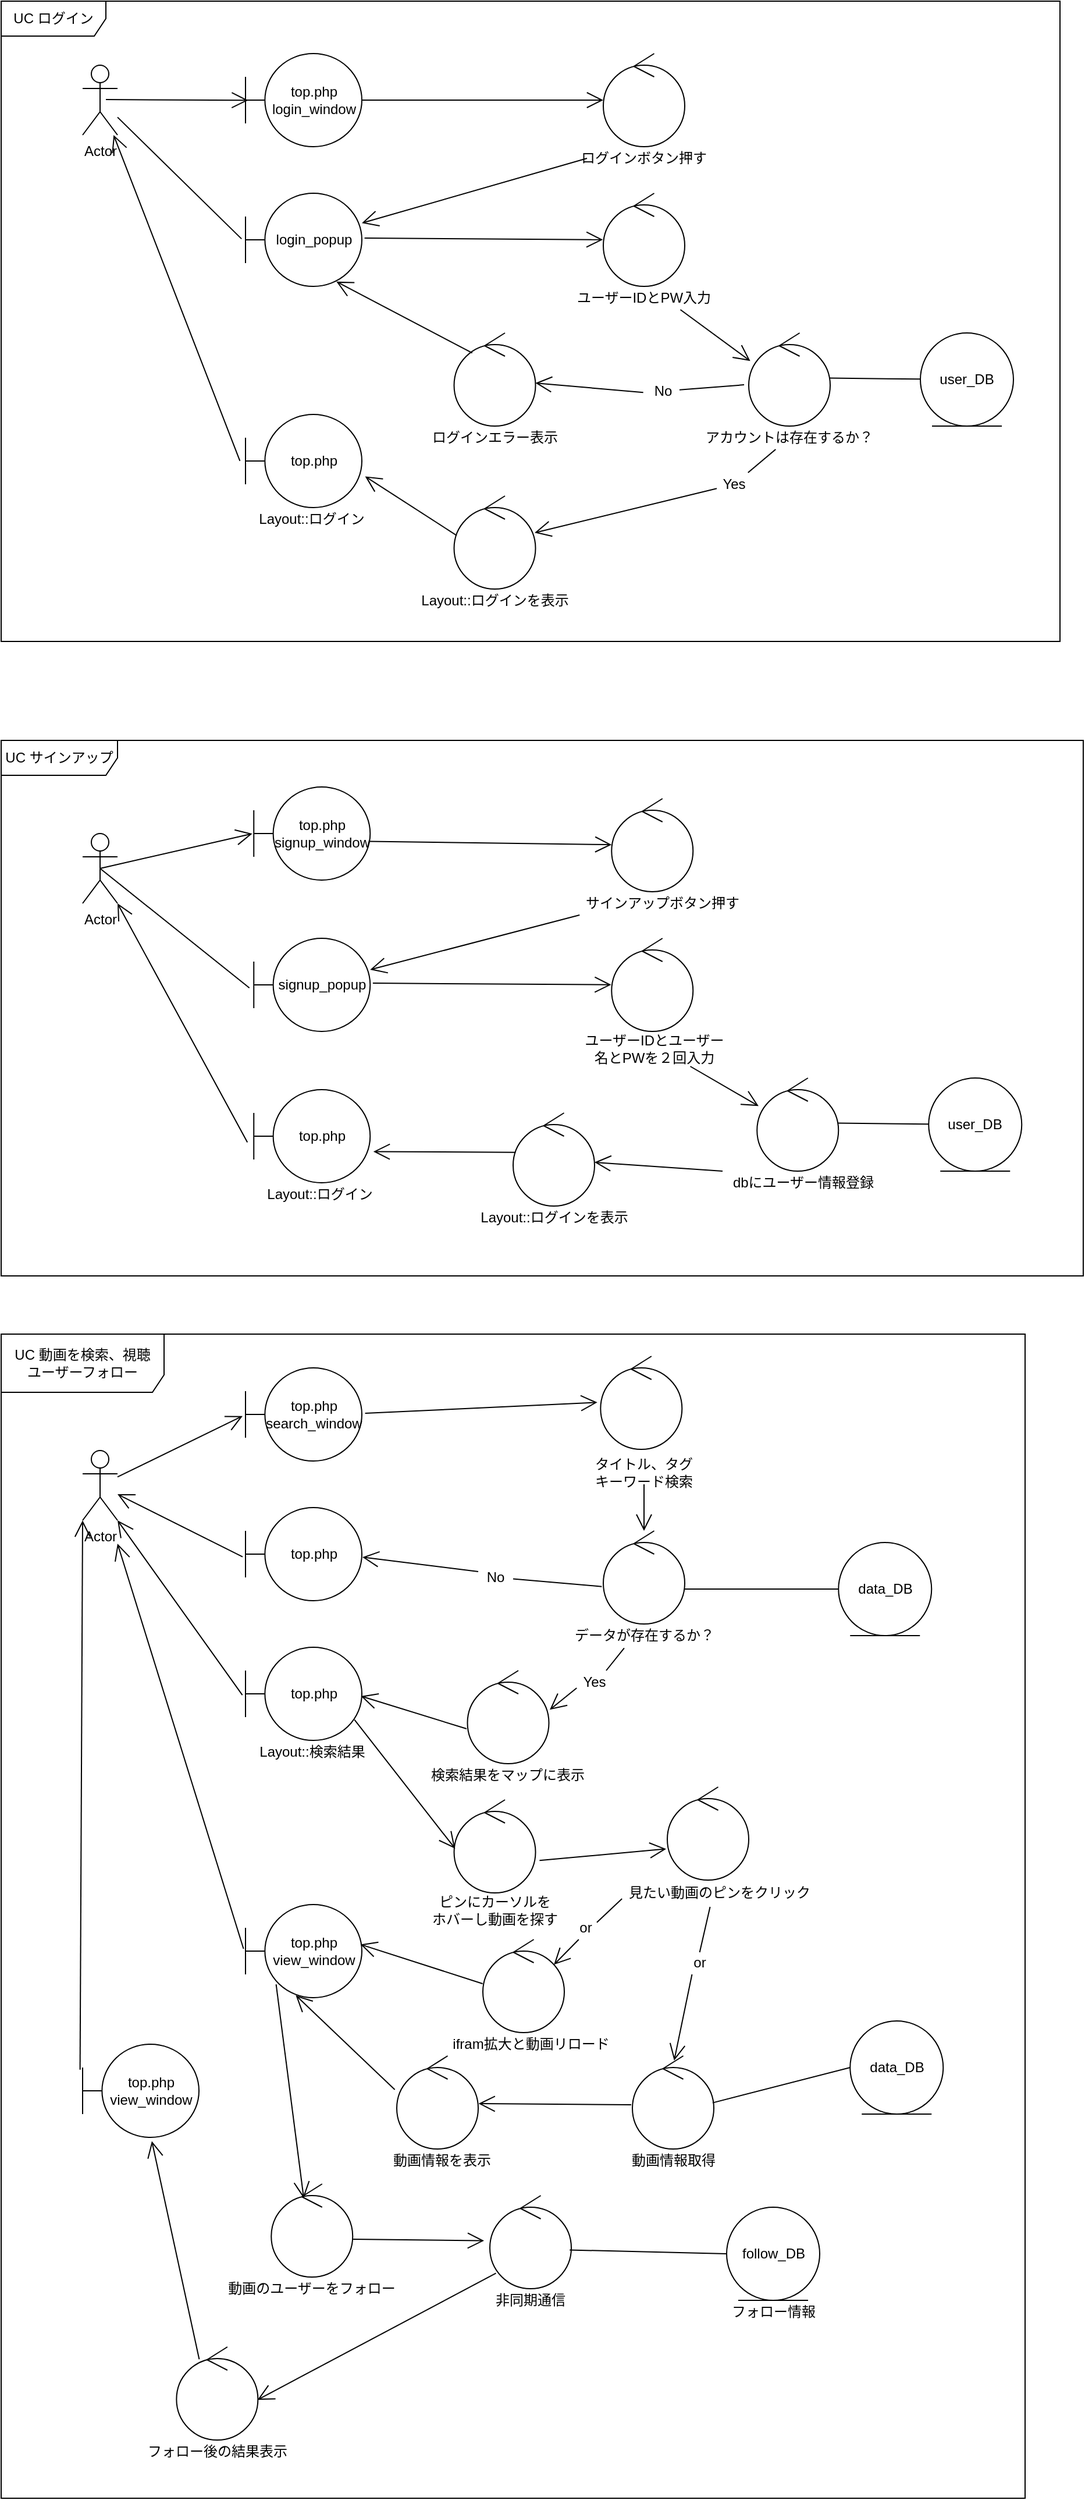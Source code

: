 <mxfile>
    <diagram id="iVfyl4kTxuAP8Ed5WjJP" name="ページ1">
        <mxGraphModel dx="1221" dy="891" grid="1" gridSize="10" guides="1" tooltips="1" connect="1" arrows="1" fold="1" page="1" pageScale="1" pageWidth="827" pageHeight="1169" math="0" shadow="0">
            <root>
                <mxCell id="0"/>
                <mxCell id="1" parent="0"/>
                <mxCell id="116" value="UC 動画を検索、視聴&lt;br&gt;ユーザーフォロー" style="shape=umlFrame;whiteSpace=wrap;html=1;width=140;height=50;" vertex="1" parent="1">
                    <mxGeometry y="1180" width="880" height="1000" as="geometry"/>
                </mxCell>
                <mxCell id="79" value="UC サインアップ" style="shape=umlFrame;whiteSpace=wrap;html=1;width=100;height=30;" parent="1" vertex="1">
                    <mxGeometry y="670" width="930" height="460" as="geometry"/>
                </mxCell>
                <mxCell id="43" value="UC ログイン" style="shape=umlFrame;whiteSpace=wrap;html=1;width=90;height=30;" parent="1" vertex="1">
                    <mxGeometry y="35" width="910" height="550" as="geometry"/>
                </mxCell>
                <mxCell id="2" value="top.php&lt;br&gt;login_window" style="shape=umlBoundary;whiteSpace=wrap;html=1;" parent="1" vertex="1">
                    <mxGeometry x="210" y="80" width="100" height="80" as="geometry"/>
                </mxCell>
                <mxCell id="3" value="Actor" style="shape=umlActor;verticalLabelPosition=bottom;verticalAlign=top;html=1;" parent="1" vertex="1">
                    <mxGeometry x="70" y="90" width="30" height="60" as="geometry"/>
                </mxCell>
                <mxCell id="4" value="" style="endArrow=open;endFill=1;endSize=12;html=1;entryX=0.023;entryY=0.502;entryDx=0;entryDy=0;entryPerimeter=0;" parent="1" target="2" edge="1">
                    <mxGeometry width="160" relative="1" as="geometry">
                        <mxPoint x="90" y="119.5" as="sourcePoint"/>
                        <mxPoint x="200" y="120" as="targetPoint"/>
                    </mxGeometry>
                </mxCell>
                <mxCell id="10" value="" style="endArrow=open;endFill=1;endSize=12;html=1;" parent="1" source="2" target="16" edge="1">
                    <mxGeometry width="160" relative="1" as="geometry">
                        <mxPoint x="218.85" y="270" as="sourcePoint"/>
                        <mxPoint x="350" y="90" as="targetPoint"/>
                    </mxGeometry>
                </mxCell>
                <mxCell id="12" value="" style="ellipse;shape=umlControl;whiteSpace=wrap;html=1;" parent="1" vertex="1">
                    <mxGeometry x="642.5" y="320" width="70" height="80" as="geometry"/>
                </mxCell>
                <mxCell id="13" value="アカウントは存在するか？" style="text;html=1;strokeColor=none;fillColor=none;align=center;verticalAlign=middle;whiteSpace=wrap;rounded=0;" parent="1" vertex="1">
                    <mxGeometry x="603.25" y="400" width="148.5" height="20" as="geometry"/>
                </mxCell>
                <mxCell id="15" value="user_DB" style="ellipse;shape=umlEntity;whiteSpace=wrap;html=1;" parent="1" vertex="1">
                    <mxGeometry x="790" y="320" width="80" height="80" as="geometry"/>
                </mxCell>
                <mxCell id="16" value="" style="ellipse;shape=umlControl;whiteSpace=wrap;html=1;" parent="1" vertex="1">
                    <mxGeometry x="517.5" y="80" width="70" height="80" as="geometry"/>
                </mxCell>
                <mxCell id="21" value="" style="edgeStyle=none;html=1;" parent="1" source="17" target="16" edge="1">
                    <mxGeometry relative="1" as="geometry"/>
                </mxCell>
                <mxCell id="17" value="ログインボタン押す" style="text;html=1;strokeColor=none;fillColor=none;align=center;verticalAlign=middle;whiteSpace=wrap;rounded=0;" parent="1" vertex="1">
                    <mxGeometry x="490" y="160" width="125" height="20" as="geometry"/>
                </mxCell>
                <mxCell id="18" value="" style="endArrow=open;endFill=1;endSize=12;html=1;exitX=0.108;exitY=0.5;exitDx=0;exitDy=0;exitPerimeter=0;" parent="1" source="17" target="19" edge="1">
                    <mxGeometry width="160" relative="1" as="geometry">
                        <mxPoint x="282.5" y="230" as="sourcePoint"/>
                        <mxPoint x="310" y="220" as="targetPoint"/>
                    </mxGeometry>
                </mxCell>
                <mxCell id="19" value="login_popup" style="shape=umlBoundary;whiteSpace=wrap;html=1;" parent="1" vertex="1">
                    <mxGeometry x="210" y="200" width="100" height="80" as="geometry"/>
                </mxCell>
                <mxCell id="20" value="" style="endArrow=open;endFill=1;endSize=12;html=1;exitX=1.023;exitY=0.482;exitDx=0;exitDy=0;exitPerimeter=0;entryX=-0.005;entryY=0.499;entryDx=0;entryDy=0;entryPerimeter=0;" parent="1" source="19" target="22" edge="1">
                    <mxGeometry width="160" relative="1" as="geometry">
                        <mxPoint x="430" y="235" as="sourcePoint"/>
                        <mxPoint x="400" y="239" as="targetPoint"/>
                    </mxGeometry>
                </mxCell>
                <mxCell id="22" value="" style="ellipse;shape=umlControl;whiteSpace=wrap;html=1;" parent="1" vertex="1">
                    <mxGeometry x="517.5" y="200" width="70" height="80" as="geometry"/>
                </mxCell>
                <mxCell id="23" value="ユーザーIDとPW入力" style="text;html=1;strokeColor=none;fillColor=none;align=center;verticalAlign=middle;whiteSpace=wrap;rounded=0;" parent="1" vertex="1">
                    <mxGeometry x="490" y="280" width="125" height="20" as="geometry"/>
                </mxCell>
                <mxCell id="24" value="" style="endArrow=open;endFill=1;endSize=12;html=1;exitX=0.75;exitY=1;exitDx=0;exitDy=0;entryX=0.019;entryY=0.301;entryDx=0;entryDy=0;entryPerimeter=0;" parent="1" source="23" target="12" edge="1">
                    <mxGeometry width="160" relative="1" as="geometry">
                        <mxPoint x="541.15" y="320.0" as="sourcePoint"/>
                        <mxPoint x="642.5" y="321.36" as="targetPoint"/>
                    </mxGeometry>
                </mxCell>
                <mxCell id="26" value="" style="endArrow=none;html=1;exitX=0.99;exitY=0.485;exitDx=0;exitDy=0;exitPerimeter=0;" parent="1" source="12" target="15" edge="1">
                    <mxGeometry width="50" height="50" relative="1" as="geometry">
                        <mxPoint x="503.5" y="320" as="sourcePoint"/>
                        <mxPoint x="553.5" y="270" as="targetPoint"/>
                    </mxGeometry>
                </mxCell>
                <mxCell id="27" value="" style="endArrow=open;endFill=1;endSize=12;html=1;startArrow=none;" parent="1" source="33" target="36" edge="1">
                    <mxGeometry width="160" relative="1" as="geometry">
                        <mxPoint x="414" y="400" as="sourcePoint"/>
                        <mxPoint x="390" y="490" as="targetPoint"/>
                    </mxGeometry>
                </mxCell>
                <mxCell id="28" value="" style="ellipse;shape=umlControl;whiteSpace=wrap;html=1;" parent="1" vertex="1">
                    <mxGeometry x="389.25" y="320" width="70" height="80" as="geometry"/>
                </mxCell>
                <mxCell id="29" value="" style="endArrow=open;endFill=1;endSize=12;html=1;exitX=-0.057;exitY=0.557;exitDx=0;exitDy=0;exitPerimeter=0;startArrow=none;" parent="1" source="30" target="28" edge="1">
                    <mxGeometry width="160" relative="1" as="geometry">
                        <mxPoint x="674.5" y="430" as="sourcePoint"/>
                        <mxPoint x="493.5" y="365" as="targetPoint"/>
                    </mxGeometry>
                </mxCell>
                <mxCell id="31" value="ログインエラー表示" style="text;html=1;strokeColor=none;fillColor=none;align=center;verticalAlign=middle;whiteSpace=wrap;rounded=0;" parent="1" vertex="1">
                    <mxGeometry x="350" y="400" width="148.5" height="20" as="geometry"/>
                </mxCell>
                <mxCell id="32" value="" style="endArrow=open;endFill=1;endSize=12;html=1;entryX=0.781;entryY=0.949;entryDx=0;entryDy=0;entryPerimeter=0;exitX=0.223;exitY=0.215;exitDx=0;exitDy=0;exitPerimeter=0;" parent="1" source="28" target="19" edge="1">
                    <mxGeometry width="160" relative="1" as="geometry">
                        <mxPoint x="571" y="430" as="sourcePoint"/>
                        <mxPoint x="480" y="500" as="targetPoint"/>
                    </mxGeometry>
                </mxCell>
                <mxCell id="33" value="Yes" style="text;html=1;strokeColor=none;fillColor=none;align=center;verticalAlign=middle;whiteSpace=wrap;rounded=0;" parent="1" vertex="1">
                    <mxGeometry x="615" y="440" width="30" height="20" as="geometry"/>
                </mxCell>
                <mxCell id="34" value="" style="endArrow=none;endFill=1;endSize=12;html=1;" parent="1" source="13" target="33" edge="1">
                    <mxGeometry width="160" relative="1" as="geometry">
                        <mxPoint x="664.5" y="420" as="sourcePoint"/>
                        <mxPoint x="573.5" y="490" as="targetPoint"/>
                    </mxGeometry>
                </mxCell>
                <mxCell id="30" value="No" style="text;html=1;strokeColor=none;fillColor=none;align=center;verticalAlign=middle;whiteSpace=wrap;rounded=0;" parent="1" vertex="1">
                    <mxGeometry x="553.5" y="360" width="29.5" height="20" as="geometry"/>
                </mxCell>
                <mxCell id="35" value="" style="endArrow=none;endFill=1;endSize=12;html=1;exitX=-0.057;exitY=0.557;exitDx=0;exitDy=0;exitPerimeter=0;" parent="1" source="12" target="30" edge="1">
                    <mxGeometry width="160" relative="1" as="geometry">
                        <mxPoint x="638.51" y="364.56" as="sourcePoint"/>
                        <mxPoint x="493.5" y="365" as="targetPoint"/>
                    </mxGeometry>
                </mxCell>
                <mxCell id="36" value="" style="ellipse;shape=umlControl;whiteSpace=wrap;html=1;" parent="1" vertex="1">
                    <mxGeometry x="389.25" y="460" width="70" height="80" as="geometry"/>
                </mxCell>
                <mxCell id="37" value="Layout::ログインを表示" style="text;html=1;strokeColor=none;fillColor=none;align=center;verticalAlign=middle;whiteSpace=wrap;rounded=0;" parent="1" vertex="1">
                    <mxGeometry x="350" y="540" width="148.5" height="20" as="geometry"/>
                </mxCell>
                <mxCell id="38" value="top.php" style="shape=umlBoundary;whiteSpace=wrap;html=1;" parent="1" vertex="1">
                    <mxGeometry x="210" y="390" width="100" height="80" as="geometry"/>
                </mxCell>
                <mxCell id="39" value="Layout::ログイン" style="text;html=1;strokeColor=none;fillColor=none;align=center;verticalAlign=middle;whiteSpace=wrap;rounded=0;" parent="1" vertex="1">
                    <mxGeometry x="210" y="470" width="114.25" height="20" as="geometry"/>
                </mxCell>
                <mxCell id="40" value="" style="endArrow=open;endFill=1;endSize=12;html=1;entryX=1.028;entryY=0.665;entryDx=0;entryDy=0;entryPerimeter=0;exitX=0.031;exitY=0.424;exitDx=0;exitDy=0;exitPerimeter=0;" parent="1" source="36" target="38" edge="1">
                    <mxGeometry width="160" relative="1" as="geometry">
                        <mxPoint x="406.76" y="460.0" as="sourcePoint"/>
                        <mxPoint x="290.0" y="398.72" as="targetPoint"/>
                    </mxGeometry>
                </mxCell>
                <mxCell id="41" value="" style="endArrow=none;html=1;exitX=-0.034;exitY=0.49;exitDx=0;exitDy=0;exitPerimeter=0;" parent="1" source="19" target="3" edge="1">
                    <mxGeometry width="50" height="50" relative="1" as="geometry">
                        <mxPoint x="260" y="380" as="sourcePoint"/>
                        <mxPoint x="120" y="170" as="targetPoint"/>
                    </mxGeometry>
                </mxCell>
                <mxCell id="42" value="" style="endArrow=open;endFill=1;endSize=12;html=1;exitX=-0.048;exitY=0.499;exitDx=0;exitDy=0;exitPerimeter=0;" parent="1" source="38" target="3" edge="1">
                    <mxGeometry width="160" relative="1" as="geometry">
                        <mxPoint x="210" y="360" as="sourcePoint"/>
                        <mxPoint x="370" y="360" as="targetPoint"/>
                    </mxGeometry>
                </mxCell>
                <mxCell id="44" value="Actor" style="shape=umlActor;verticalLabelPosition=bottom;verticalAlign=top;html=1;" parent="1" vertex="1">
                    <mxGeometry x="70" y="750" width="30" height="60" as="geometry"/>
                </mxCell>
                <mxCell id="45" value="top.php&lt;br&gt;signup_window" style="shape=umlBoundary;whiteSpace=wrap;html=1;" parent="1" vertex="1">
                    <mxGeometry x="217.13" y="710" width="100" height="80" as="geometry"/>
                </mxCell>
                <mxCell id="46" value="" style="endArrow=open;endFill=1;endSize=12;html=1;entryX=-0.013;entryY=0.501;entryDx=0;entryDy=0;entryPerimeter=0;exitX=0.5;exitY=0.5;exitDx=0;exitDy=0;exitPerimeter=0;" parent="1" source="44" target="45" edge="1">
                    <mxGeometry width="160" relative="1" as="geometry">
                        <mxPoint x="160" y="750" as="sourcePoint"/>
                        <mxPoint x="242.3" y="620.66" as="targetPoint"/>
                    </mxGeometry>
                </mxCell>
                <mxCell id="48" value="" style="endArrow=open;endFill=1;endSize=12;html=1;exitX=0.992;exitY=0.584;exitDx=0;exitDy=0;exitPerimeter=0;" parent="1" source="45" target="52" edge="1">
                    <mxGeometry width="160" relative="1" as="geometry">
                        <mxPoint x="340" y="750" as="sourcePoint"/>
                        <mxPoint x="357.13" y="730" as="targetPoint"/>
                    </mxGeometry>
                </mxCell>
                <mxCell id="49" value="" style="ellipse;shape=umlControl;whiteSpace=wrap;html=1;" parent="1" vertex="1">
                    <mxGeometry x="649.63" y="960" width="70" height="80" as="geometry"/>
                </mxCell>
                <mxCell id="50" value="dbにユーザー情報登録" style="text;html=1;strokeColor=none;fillColor=none;align=center;verticalAlign=middle;whiteSpace=wrap;rounded=0;" parent="1" vertex="1">
                    <mxGeometry x="620" y="1040" width="138.88" height="20" as="geometry"/>
                </mxCell>
                <mxCell id="51" value="user_DB" style="ellipse;shape=umlEntity;whiteSpace=wrap;html=1;" parent="1" vertex="1">
                    <mxGeometry x="797.13" y="960" width="80" height="80" as="geometry"/>
                </mxCell>
                <mxCell id="52" value="" style="ellipse;shape=umlControl;whiteSpace=wrap;html=1;" parent="1" vertex="1">
                    <mxGeometry x="524.63" y="720" width="70" height="80" as="geometry"/>
                </mxCell>
                <mxCell id="53" value="" style="edgeStyle=none;html=1;" parent="1" source="54" target="52" edge="1">
                    <mxGeometry relative="1" as="geometry"/>
                </mxCell>
                <mxCell id="54" value="サインアップボタン押す" style="text;html=1;strokeColor=none;fillColor=none;align=center;verticalAlign=middle;whiteSpace=wrap;rounded=0;" parent="1" vertex="1">
                    <mxGeometry x="497.13" y="800" width="142.87" height="20" as="geometry"/>
                </mxCell>
                <mxCell id="55" value="" style="endArrow=open;endFill=1;endSize=12;html=1;exitX=0;exitY=1;exitDx=0;exitDy=0;" parent="1" source="54" target="56" edge="1">
                    <mxGeometry width="160" relative="1" as="geometry">
                        <mxPoint x="289.63" y="870" as="sourcePoint"/>
                        <mxPoint x="317.13" y="860" as="targetPoint"/>
                    </mxGeometry>
                </mxCell>
                <mxCell id="56" value="signup_popup" style="shape=umlBoundary;whiteSpace=wrap;html=1;" parent="1" vertex="1">
                    <mxGeometry x="217.13" y="840" width="100" height="80" as="geometry"/>
                </mxCell>
                <mxCell id="57" value="" style="endArrow=open;endFill=1;endSize=12;html=1;exitX=1.023;exitY=0.482;exitDx=0;exitDy=0;exitPerimeter=0;entryX=-0.005;entryY=0.499;entryDx=0;entryDy=0;entryPerimeter=0;" parent="1" source="56" target="58" edge="1">
                    <mxGeometry width="160" relative="1" as="geometry">
                        <mxPoint x="437.13" y="875" as="sourcePoint"/>
                        <mxPoint x="407.13" y="879" as="targetPoint"/>
                    </mxGeometry>
                </mxCell>
                <mxCell id="58" value="" style="ellipse;shape=umlControl;whiteSpace=wrap;html=1;" parent="1" vertex="1">
                    <mxGeometry x="524.63" y="840" width="70" height="80" as="geometry"/>
                </mxCell>
                <mxCell id="59" value="ユーザーIDとユーザー名とPWを２回入力" style="text;html=1;strokeColor=none;fillColor=none;align=center;verticalAlign=middle;whiteSpace=wrap;rounded=0;" parent="1" vertex="1">
                    <mxGeometry x="498.5" y="920" width="125" height="30" as="geometry"/>
                </mxCell>
                <mxCell id="60" value="" style="endArrow=open;endFill=1;endSize=12;html=1;entryX=0.019;entryY=0.301;entryDx=0;entryDy=0;entryPerimeter=0;exitX=0.75;exitY=1;exitDx=0;exitDy=0;" parent="1" source="59" target="49" edge="1">
                    <mxGeometry width="160" relative="1" as="geometry">
                        <mxPoint x="600" y="970" as="sourcePoint"/>
                        <mxPoint x="649.63" y="961.36" as="targetPoint"/>
                    </mxGeometry>
                </mxCell>
                <mxCell id="61" value="" style="endArrow=none;html=1;exitX=0.99;exitY=0.485;exitDx=0;exitDy=0;exitPerimeter=0;" parent="1" source="49" target="51" edge="1">
                    <mxGeometry width="50" height="50" relative="1" as="geometry">
                        <mxPoint x="510.63" y="960" as="sourcePoint"/>
                        <mxPoint x="560.63" y="910" as="targetPoint"/>
                    </mxGeometry>
                </mxCell>
                <mxCell id="62" value="" style="endArrow=open;endFill=1;endSize=12;html=1;startArrow=none;exitX=0;exitY=0;exitDx=0;exitDy=0;" parent="1" source="50" target="71" edge="1">
                    <mxGeometry width="160" relative="1" as="geometry">
                        <mxPoint x="622.13" y="1093.652" as="sourcePoint"/>
                        <mxPoint x="397.13" y="1130" as="targetPoint"/>
                    </mxGeometry>
                </mxCell>
                <mxCell id="71" value="" style="ellipse;shape=umlControl;whiteSpace=wrap;html=1;" parent="1" vertex="1">
                    <mxGeometry x="440.0" y="990" width="70" height="80" as="geometry"/>
                </mxCell>
                <mxCell id="72" value="Layout::ログインを表示" style="text;html=1;strokeColor=none;fillColor=none;align=center;verticalAlign=middle;whiteSpace=wrap;rounded=0;" parent="1" vertex="1">
                    <mxGeometry x="400.75" y="1070" width="148.5" height="20" as="geometry"/>
                </mxCell>
                <mxCell id="73" value="top.php" style="shape=umlBoundary;whiteSpace=wrap;html=1;" parent="1" vertex="1">
                    <mxGeometry x="217.13" y="970" width="100" height="80" as="geometry"/>
                </mxCell>
                <mxCell id="74" value="Layout::ログイン" style="text;html=1;strokeColor=none;fillColor=none;align=center;verticalAlign=middle;whiteSpace=wrap;rounded=0;" parent="1" vertex="1">
                    <mxGeometry x="217.13" y="1050" width="114.25" height="20" as="geometry"/>
                </mxCell>
                <mxCell id="75" value="" style="endArrow=open;endFill=1;endSize=12;html=1;entryX=1.028;entryY=0.665;entryDx=0;entryDy=0;entryPerimeter=0;exitX=0.031;exitY=0.424;exitDx=0;exitDy=0;exitPerimeter=0;" parent="1" source="71" target="73" edge="1">
                    <mxGeometry width="160" relative="1" as="geometry">
                        <mxPoint x="413.89" y="1100" as="sourcePoint"/>
                        <mxPoint x="297.13" y="1038.72" as="targetPoint"/>
                    </mxGeometry>
                </mxCell>
                <mxCell id="80" value="Actor" style="shape=umlActor;verticalLabelPosition=bottom;verticalAlign=top;html=1;" parent="1" vertex="1">
                    <mxGeometry x="70" y="1280" width="30" height="60" as="geometry"/>
                </mxCell>
                <mxCell id="83" value="" style="endArrow=none;html=1;exitX=-0.038;exitY=0.533;exitDx=0;exitDy=0;exitPerimeter=0;entryX=0.5;entryY=0.5;entryDx=0;entryDy=0;entryPerimeter=0;" parent="1" source="56" target="44" edge="1">
                    <mxGeometry width="50" height="50" relative="1" as="geometry">
                        <mxPoint x="176.6" y="840.0" as="sourcePoint"/>
                        <mxPoint x="70" y="735.504" as="targetPoint"/>
                    </mxGeometry>
                </mxCell>
                <mxCell id="84" value="" style="endArrow=open;endFill=1;endSize=12;html=1;exitX=-0.055;exitY=0.565;exitDx=0;exitDy=0;exitPerimeter=0;entryX=1;entryY=1;entryDx=0;entryDy=0;entryPerimeter=0;" parent="1" source="73" target="44" edge="1">
                    <mxGeometry width="160" relative="1" as="geometry">
                        <mxPoint x="198.56" y="1109.92" as="sourcePoint"/>
                        <mxPoint x="89.995" y="830" as="targetPoint"/>
                    </mxGeometry>
                </mxCell>
                <mxCell id="85" value="top.php&lt;br&gt;search_window" style="shape=umlBoundary;whiteSpace=wrap;html=1;" parent="1" vertex="1">
                    <mxGeometry x="210" y="1209" width="100" height="80" as="geometry"/>
                </mxCell>
                <mxCell id="86" value="" style="endArrow=open;endFill=1;endSize=12;html=1;exitX=1.028;exitY=0.488;exitDx=0;exitDy=0;exitPerimeter=0;entryX=-0.04;entryY=0.496;entryDx=0;entryDy=0;entryPerimeter=0;" edge="1" parent="1" source="85" target="87">
                    <mxGeometry width="160" relative="1" as="geometry">
                        <mxPoint x="331.38" y="1239" as="sourcePoint"/>
                        <mxPoint x="510" y="1248" as="targetPoint"/>
                    </mxGeometry>
                </mxCell>
                <mxCell id="90" value="" style="group" vertex="1" connectable="0" parent="1">
                    <mxGeometry x="508.03" y="1199" width="88.94" height="110" as="geometry"/>
                </mxCell>
                <mxCell id="87" value="" style="ellipse;shape=umlControl;whiteSpace=wrap;html=1;" vertex="1" parent="90">
                    <mxGeometry x="7.13" width="70" height="80" as="geometry"/>
                </mxCell>
                <mxCell id="88" value="タイトル、タグ&lt;br&gt;キーワード検索" style="text;html=1;strokeColor=none;fillColor=none;align=center;verticalAlign=middle;whiteSpace=wrap;rounded=0;" vertex="1" parent="90">
                    <mxGeometry y="90" width="88.94" height="20" as="geometry"/>
                </mxCell>
                <mxCell id="91" value="data_DB" style="ellipse;shape=umlEntity;whiteSpace=wrap;html=1;" vertex="1" parent="1">
                    <mxGeometry x="719.63" y="1359" width="80" height="80" as="geometry"/>
                </mxCell>
                <mxCell id="92" value="" style="endArrow=none;html=1;entryX=0;entryY=0.5;entryDx=0;entryDy=0;exitX=0.893;exitY=0.625;exitDx=0;exitDy=0;exitPerimeter=0;" edge="1" parent="1" source="94" target="91">
                    <mxGeometry width="50" height="50" relative="1" as="geometry">
                        <mxPoint x="650" y="1279" as="sourcePoint"/>
                        <mxPoint x="681.451" y="1249.361" as="targetPoint"/>
                    </mxGeometry>
                </mxCell>
                <mxCell id="94" value="" style="ellipse;shape=umlControl;whiteSpace=wrap;html=1;" vertex="1" parent="1">
                    <mxGeometry x="517.5" y="1349" width="70" height="80" as="geometry"/>
                </mxCell>
                <mxCell id="96" value="" style="edgeStyle=none;html=1;" edge="1" parent="1" source="95" target="94">
                    <mxGeometry relative="1" as="geometry"/>
                </mxCell>
                <mxCell id="106" value="" style="edgeStyle=none;html=1;" edge="1" parent="1" source="95" target="94">
                    <mxGeometry relative="1" as="geometry"/>
                </mxCell>
                <mxCell id="95" value="データが存在するか？" style="text;html=1;strokeColor=none;fillColor=none;align=center;verticalAlign=middle;whiteSpace=wrap;rounded=0;" vertex="1" parent="1">
                    <mxGeometry x="487.5" y="1429" width="130" height="20" as="geometry"/>
                </mxCell>
                <mxCell id="97" value="" style="endArrow=open;endFill=1;endSize=12;html=1;exitX=0.5;exitY=1;exitDx=0;exitDy=0;" edge="1" parent="1" source="88" target="94">
                    <mxGeometry width="160" relative="1" as="geometry">
                        <mxPoint x="322.8" y="1258.04" as="sourcePoint"/>
                        <mxPoint x="522.36" y="1248.68" as="targetPoint"/>
                    </mxGeometry>
                </mxCell>
                <mxCell id="98" value="" style="endArrow=open;endFill=1;endSize=12;html=1;exitX=0;exitY=0.25;exitDx=0;exitDy=0;startArrow=none;entryX=1.005;entryY=0.533;entryDx=0;entryDy=0;entryPerimeter=0;" edge="1" parent="1" source="99" target="101">
                    <mxGeometry width="160" relative="1" as="geometry">
                        <mxPoint x="322.8" y="1258.04" as="sourcePoint"/>
                        <mxPoint x="320" y="1369" as="targetPoint"/>
                    </mxGeometry>
                </mxCell>
                <mxCell id="99" value="No" style="text;html=1;strokeColor=none;fillColor=none;align=center;verticalAlign=middle;whiteSpace=wrap;rounded=0;" vertex="1" parent="1">
                    <mxGeometry x="410" y="1379" width="30" height="20" as="geometry"/>
                </mxCell>
                <mxCell id="100" value="" style="endArrow=none;endFill=1;endSize=12;html=1;exitX=-0.019;exitY=0.598;exitDx=0;exitDy=0;exitPerimeter=0;" edge="1" parent="1" source="94" target="99">
                    <mxGeometry width="160" relative="1" as="geometry">
                        <mxPoint x="516.17" y="1396.84" as="sourcePoint"/>
                        <mxPoint x="320" y="1369" as="targetPoint"/>
                    </mxGeometry>
                </mxCell>
                <mxCell id="101" value="top.php" style="shape=umlBoundary;whiteSpace=wrap;html=1;" vertex="1" parent="1">
                    <mxGeometry x="210" y="1329" width="100" height="80" as="geometry"/>
                </mxCell>
                <mxCell id="102" value="" style="endArrow=open;endFill=1;endSize=12;html=1;entryX=-0.025;entryY=0.517;entryDx=0;entryDy=0;entryPerimeter=0;" edge="1" parent="1" source="80" target="85">
                    <mxGeometry width="160" relative="1" as="geometry">
                        <mxPoint x="110.44" y="1319.68" as="sourcePoint"/>
                        <mxPoint x="310.0" y="1310.32" as="targetPoint"/>
                    </mxGeometry>
                </mxCell>
                <mxCell id="103" value="" style="endArrow=open;endFill=1;endSize=12;html=1;exitX=-0.025;exitY=0.529;exitDx=0;exitDy=0;exitPerimeter=0;" edge="1" parent="1" source="101" target="80">
                    <mxGeometry width="160" relative="1" as="geometry">
                        <mxPoint x="110" y="1320.167" as="sourcePoint"/>
                        <mxPoint x="217.5" y="1321.36" as="targetPoint"/>
                    </mxGeometry>
                </mxCell>
                <mxCell id="104" value="top.php" style="shape=umlBoundary;whiteSpace=wrap;html=1;" vertex="1" parent="1">
                    <mxGeometry x="210" y="1449" width="100" height="80" as="geometry"/>
                </mxCell>
                <mxCell id="107" value="" style="ellipse;shape=umlControl;whiteSpace=wrap;html=1;" vertex="1" parent="1">
                    <mxGeometry x="400.75" y="1469" width="70" height="80" as="geometry"/>
                </mxCell>
                <mxCell id="108" value="" style="endArrow=open;endFill=1;endSize=12;html=1;exitX=0;exitY=0.75;exitDx=0;exitDy=0;entryX=1.011;entryY=0.421;entryDx=0;entryDy=0;entryPerimeter=0;startArrow=none;" edge="1" parent="1" source="112" target="107">
                    <mxGeometry width="160" relative="1" as="geometry">
                        <mxPoint x="530.22" y="1568.36" as="sourcePoint"/>
                        <mxPoint x="729.78" y="1559" as="targetPoint"/>
                    </mxGeometry>
                </mxCell>
                <mxCell id="109" value="検索結果をマップに表示" style="text;html=1;strokeColor=none;fillColor=none;align=center;verticalAlign=middle;whiteSpace=wrap;rounded=0;" vertex="1" parent="1">
                    <mxGeometry x="366.13" y="1549" width="139.25" height="20" as="geometry"/>
                </mxCell>
                <mxCell id="110" value="" style="endArrow=open;endFill=1;endSize=12;html=1;exitX=-0.011;exitY=0.625;exitDx=0;exitDy=0;exitPerimeter=0;entryX=0.992;entryY=0.525;entryDx=0;entryDy=0;entryPerimeter=0;" edge="1" parent="1" source="107" target="104">
                    <mxGeometry width="160" relative="1" as="geometry">
                        <mxPoint x="373.95" y="1499.0" as="sourcePoint"/>
                        <mxPoint x="310" y="1552.02" as="targetPoint"/>
                    </mxGeometry>
                </mxCell>
                <mxCell id="111" value="Layout::検索結果" style="text;html=1;strokeColor=none;fillColor=none;align=center;verticalAlign=middle;whiteSpace=wrap;rounded=0;" vertex="1" parent="1">
                    <mxGeometry x="220.69" y="1529" width="92.87" height="20" as="geometry"/>
                </mxCell>
                <mxCell id="112" value="Yes" style="text;html=1;strokeColor=none;fillColor=none;align=center;verticalAlign=middle;whiteSpace=wrap;rounded=0;" vertex="1" parent="1">
                    <mxGeometry x="494.63" y="1469" width="30" height="20" as="geometry"/>
                </mxCell>
                <mxCell id="114" value="" style="endArrow=none;endFill=1;endSize=12;html=1;exitX=0.369;exitY=1.033;exitDx=0;exitDy=0;exitPerimeter=0;" edge="1" parent="1" source="95">
                    <mxGeometry width="160" relative="1" as="geometry">
                        <mxPoint x="535.47" y="1449.66" as="sourcePoint"/>
                        <mxPoint x="520" y="1469" as="targetPoint"/>
                    </mxGeometry>
                </mxCell>
                <mxCell id="115" value="" style="endArrow=open;endFill=1;endSize=12;html=1;exitX=-0.027;exitY=0.513;exitDx=0;exitDy=0;exitPerimeter=0;entryX=1;entryY=1;entryDx=0;entryDy=0;entryPerimeter=0;" edge="1" parent="1" source="104" target="80">
                    <mxGeometry width="160" relative="1" as="geometry">
                        <mxPoint x="190.78" y="1510" as="sourcePoint"/>
                        <mxPoint x="100.0" y="1482" as="targetPoint"/>
                    </mxGeometry>
                </mxCell>
                <mxCell id="117" value="" style="ellipse;shape=umlControl;whiteSpace=wrap;html=1;" vertex="1" parent="1">
                    <mxGeometry x="389.26" y="1580" width="70" height="80" as="geometry"/>
                </mxCell>
                <mxCell id="118" value="" style="endArrow=open;endFill=1;endSize=12;html=1;exitX=0.937;exitY=0.779;exitDx=0;exitDy=0;exitPerimeter=0;entryX=0.013;entryY=0.525;entryDx=0;entryDy=0;entryPerimeter=0;" edge="1" parent="1" source="104" target="117">
                    <mxGeometry width="160" relative="1" as="geometry">
                        <mxPoint x="370.78" y="1654" as="sourcePoint"/>
                        <mxPoint x="280.0" y="1626" as="targetPoint"/>
                    </mxGeometry>
                </mxCell>
                <mxCell id="119" value="ピンにカーソルを&lt;br&gt;ホバーし動画を探す" style="text;html=1;strokeColor=none;fillColor=none;align=center;verticalAlign=middle;whiteSpace=wrap;rounded=0;" vertex="1" parent="1">
                    <mxGeometry x="363.65" y="1660" width="121.19" height="30" as="geometry"/>
                </mxCell>
                <mxCell id="120" value="" style="ellipse;shape=umlControl;whiteSpace=wrap;html=1;" vertex="1" parent="1">
                    <mxGeometry x="572.5" y="1569" width="70" height="80" as="geometry"/>
                </mxCell>
                <mxCell id="121" value="" style="endArrow=open;endFill=1;endSize=12;html=1;exitX=1.049;exitY=0.652;exitDx=0;exitDy=0;exitPerimeter=0;entryX=-0.014;entryY=0.665;entryDx=0;entryDy=0;entryPerimeter=0;" edge="1" parent="1" source="117" target="120">
                    <mxGeometry width="160" relative="1" as="geometry">
                        <mxPoint x="418.91" y="1529.0" as="sourcePoint"/>
                        <mxPoint x="505.38" y="1639.68" as="targetPoint"/>
                    </mxGeometry>
                </mxCell>
                <mxCell id="122" value="見たい動画のピンをクリック" style="text;html=1;strokeColor=none;fillColor=none;align=center;verticalAlign=middle;whiteSpace=wrap;rounded=0;" vertex="1" parent="1">
                    <mxGeometry x="533.57" y="1650" width="166.75" height="20" as="geometry"/>
                </mxCell>
                <mxCell id="123" value="" style="endArrow=open;endFill=1;endSize=12;html=1;exitX=0.25;exitY=1;exitDx=0;exitDy=0;entryX=0.513;entryY=0.05;entryDx=0;entryDy=0;entryPerimeter=0;startArrow=none;" edge="1" parent="1" source="128" target="124">
                    <mxGeometry width="160" relative="1" as="geometry">
                        <mxPoint x="494.63" y="1710.0" as="sourcePoint"/>
                        <mxPoint x="570" y="1730" as="targetPoint"/>
                    </mxGeometry>
                </mxCell>
                <mxCell id="124" value="" style="ellipse;shape=umlControl;whiteSpace=wrap;html=1;" vertex="1" parent="1">
                    <mxGeometry x="542.5" y="1800" width="70" height="80" as="geometry"/>
                </mxCell>
                <mxCell id="125" value="動画情報取得" style="text;html=1;strokeColor=none;fillColor=none;align=center;verticalAlign=middle;whiteSpace=wrap;rounded=0;" vertex="1" parent="1">
                    <mxGeometry x="512.5" y="1880" width="130" height="20" as="geometry"/>
                </mxCell>
                <mxCell id="126" value="data_DB" style="ellipse;shape=umlEntity;whiteSpace=wrap;html=1;" vertex="1" parent="1">
                    <mxGeometry x="729.63" y="1770" width="80" height="80" as="geometry"/>
                </mxCell>
                <mxCell id="127" value="" style="endArrow=none;html=1;entryX=0;entryY=0.5;entryDx=0;entryDy=0;exitX=0.985;exitY=0.504;exitDx=0;exitDy=0;exitPerimeter=0;" edge="1" parent="1" source="124" target="126">
                    <mxGeometry width="50" height="50" relative="1" as="geometry">
                        <mxPoint x="640" y="1820" as="sourcePoint"/>
                        <mxPoint x="753.19" y="1800" as="targetPoint"/>
                    </mxGeometry>
                </mxCell>
                <mxCell id="128" value="or" style="text;html=1;strokeColor=none;fillColor=none;align=center;verticalAlign=middle;whiteSpace=wrap;rounded=0;" vertex="1" parent="1">
                    <mxGeometry x="587.5" y="1710" width="25" height="20" as="geometry"/>
                </mxCell>
                <mxCell id="129" value="" style="endArrow=none;endFill=1;endSize=12;html=1;entryX=0.513;entryY=0.05;entryDx=0;entryDy=0;entryPerimeter=0;exitX=0.454;exitY=1.1;exitDx=0;exitDy=0;exitPerimeter=0;" edge="1" parent="1" source="122" target="128">
                    <mxGeometry width="160" relative="1" as="geometry">
                        <mxPoint x="607" y="1690" as="sourcePoint"/>
                        <mxPoint x="569.48" y="1734" as="targetPoint"/>
                    </mxGeometry>
                </mxCell>
                <mxCell id="130" value="" style="ellipse;shape=umlControl;whiteSpace=wrap;html=1;" vertex="1" parent="1">
                    <mxGeometry x="340.0" y="1800" width="70" height="80" as="geometry"/>
                </mxCell>
                <mxCell id="131" value="動画情報を表示" style="text;html=1;strokeColor=none;fillColor=none;align=center;verticalAlign=middle;whiteSpace=wrap;rounded=0;" vertex="1" parent="1">
                    <mxGeometry x="313.56" y="1880" width="130" height="20" as="geometry"/>
                </mxCell>
                <mxCell id="132" value="top.php&lt;br&gt;view_window" style="shape=umlBoundary;whiteSpace=wrap;html=1;" vertex="1" parent="1">
                    <mxGeometry x="210" y="1670" width="100" height="80" as="geometry"/>
                </mxCell>
                <mxCell id="134" value="" style="endArrow=open;endFill=1;endSize=12;html=1;entryX=1.004;entryY=0.513;entryDx=0;entryDy=0;entryPerimeter=0;exitX=-0.015;exitY=0.525;exitDx=0;exitDy=0;exitPerimeter=0;" edge="1" parent="1" source="124" target="130">
                    <mxGeometry width="160" relative="1" as="geometry">
                        <mxPoint x="541" y="1810" as="sourcePoint"/>
                        <mxPoint x="469.52" y="1795.04" as="targetPoint"/>
                    </mxGeometry>
                </mxCell>
                <mxCell id="137" value="ifram拡大と動画リロード" style="text;html=1;strokeColor=none;fillColor=none;align=center;verticalAlign=middle;whiteSpace=wrap;rounded=0;" vertex="1" parent="1">
                    <mxGeometry x="371.62" y="1780" width="166.75" height="20" as="geometry"/>
                </mxCell>
                <mxCell id="139" value="" style="endArrow=open;endFill=1;endSize=12;html=1;entryX=0.432;entryY=0.975;entryDx=0;entryDy=0;entryPerimeter=0;exitX=-0.024;exitY=0.363;exitDx=0;exitDy=0;exitPerimeter=0;" edge="1" parent="1" source="130" target="132">
                    <mxGeometry width="160" relative="1" as="geometry">
                        <mxPoint x="310" y="1815.48" as="sourcePoint"/>
                        <mxPoint x="187.76" y="1824.52" as="targetPoint"/>
                    </mxGeometry>
                </mxCell>
                <mxCell id="140" value="" style="endArrow=open;endFill=1;endSize=12;html=1;exitX=-0.017;exitY=0.475;exitDx=0;exitDy=0;exitPerimeter=0;" edge="1" parent="1" source="132">
                    <mxGeometry width="160" relative="1" as="geometry">
                        <mxPoint x="198.32" y="1704.52" as="sourcePoint"/>
                        <mxPoint x="100" y="1360" as="targetPoint"/>
                    </mxGeometry>
                </mxCell>
                <mxCell id="143" value="" style="ellipse;shape=umlControl;whiteSpace=wrap;html=1;" vertex="1" parent="1">
                    <mxGeometry x="414" y="1700" width="70" height="80" as="geometry"/>
                </mxCell>
                <mxCell id="145" value="" style="endArrow=open;endFill=1;endSize=12;html=1;exitX=0.25;exitY=1;exitDx=0;exitDy=0;entryX=0.872;entryY=0.271;entryDx=0;entryDy=0;entryPerimeter=0;startArrow=none;" edge="1" parent="1" source="147" target="143">
                    <mxGeometry width="160" relative="1" as="geometry">
                        <mxPoint x="472.69" y="1642.16" as="sourcePoint"/>
                        <mxPoint x="581.52" y="1632.2" as="targetPoint"/>
                    </mxGeometry>
                </mxCell>
                <mxCell id="146" value="" style="endArrow=open;endFill=1;endSize=12;html=1;exitX=-0.003;exitY=0.475;exitDx=0;exitDy=0;entryX=0.988;entryY=0.428;entryDx=0;entryDy=0;entryPerimeter=0;exitPerimeter=0;" edge="1" parent="1" source="143" target="132">
                    <mxGeometry width="160" relative="1" as="geometry">
                        <mxPoint x="360.15" y="1725" as="sourcePoint"/>
                        <mxPoint x="301.62" y="1781.68" as="targetPoint"/>
                    </mxGeometry>
                </mxCell>
                <mxCell id="147" value="or" style="text;html=1;strokeColor=none;fillColor=none;align=center;verticalAlign=middle;whiteSpace=wrap;rounded=0;" vertex="1" parent="1">
                    <mxGeometry x="490.16" y="1680" width="25" height="20" as="geometry"/>
                </mxCell>
                <mxCell id="148" value="" style="endArrow=none;endFill=1;endSize=12;html=1;exitX=0;exitY=0.75;exitDx=0;exitDy=0;entryX=0.872;entryY=0.271;entryDx=0;entryDy=0;entryPerimeter=0;" edge="1" parent="1" source="122" target="147">
                    <mxGeometry width="160" relative="1" as="geometry">
                        <mxPoint x="533.57" y="1665" as="sourcePoint"/>
                        <mxPoint x="475.04" y="1721.68" as="targetPoint"/>
                    </mxGeometry>
                </mxCell>
                <mxCell id="203" value="" style="ellipse;shape=umlControl;whiteSpace=wrap;html=1;" vertex="1" parent="1">
                    <mxGeometry x="232.13" y="1910" width="70" height="80" as="geometry"/>
                </mxCell>
                <mxCell id="204" value="" style="endArrow=open;endFill=1;endSize=12;html=1;entryX=0.399;entryY=0.154;entryDx=0;entryDy=0;entryPerimeter=0;exitX=0.263;exitY=0.857;exitDx=0;exitDy=0;exitPerimeter=0;" edge="1" parent="1" source="132" target="203">
                    <mxGeometry width="160" relative="1" as="geometry">
                        <mxPoint x="295.12" y="1881.04" as="sourcePoint"/>
                        <mxPoint x="210.0" y="1800" as="targetPoint"/>
                    </mxGeometry>
                </mxCell>
                <mxCell id="205" value="動画のユーザーをフォロー" style="text;html=1;strokeColor=none;fillColor=none;align=center;verticalAlign=middle;whiteSpace=wrap;rounded=0;" vertex="1" parent="1">
                    <mxGeometry x="193.2" y="1990" width="147.87" height="20" as="geometry"/>
                </mxCell>
                <mxCell id="206" value="" style="ellipse;shape=umlControl;whiteSpace=wrap;html=1;" vertex="1" parent="1">
                    <mxGeometry x="420.0" y="1920" width="70" height="80" as="geometry"/>
                </mxCell>
                <mxCell id="207" value="" style="endArrow=open;endFill=1;endSize=12;html=1;entryX=-0.071;entryY=0.485;entryDx=0;entryDy=0;entryPerimeter=0;exitX=1.006;exitY=0.594;exitDx=0;exitDy=0;exitPerimeter=0;" edge="1" parent="1" source="203" target="206">
                    <mxGeometry width="160" relative="1" as="geometry">
                        <mxPoint x="246.3" y="1748.56" as="sourcePoint"/>
                        <mxPoint x="270.06" y="1932.32" as="targetPoint"/>
                    </mxGeometry>
                </mxCell>
                <mxCell id="208" value="非同期通信" style="text;html=1;strokeColor=none;fillColor=none;align=center;verticalAlign=middle;whiteSpace=wrap;rounded=0;" vertex="1" parent="1">
                    <mxGeometry x="413.21" y="2000" width="83.57" height="20" as="geometry"/>
                </mxCell>
                <mxCell id="209" value="follow_DB" style="ellipse;shape=umlEntity;whiteSpace=wrap;html=1;" vertex="1" parent="1">
                    <mxGeometry x="623.5" y="1930" width="80" height="80" as="geometry"/>
                </mxCell>
                <mxCell id="210" value="" style="endArrow=none;html=1;exitX=0.98;exitY=0.584;exitDx=0;exitDy=0;exitPerimeter=0;entryX=0;entryY=0.5;entryDx=0;entryDy=0;" edge="1" parent="1" source="206" target="209">
                    <mxGeometry width="50" height="50" relative="1" as="geometry">
                        <mxPoint x="517.5" y="1975.16" as="sourcePoint"/>
                        <mxPoint x="635.68" y="1944.84" as="targetPoint"/>
                    </mxGeometry>
                </mxCell>
                <mxCell id="211" value="フォロー情報" style="text;html=1;strokeColor=none;fillColor=none;align=center;verticalAlign=middle;whiteSpace=wrap;rounded=0;" vertex="1" parent="1">
                    <mxGeometry x="598.5" y="2010" width="130" height="20" as="geometry"/>
                </mxCell>
                <mxCell id="212" value="" style="ellipse;shape=umlControl;whiteSpace=wrap;html=1;" vertex="1" parent="1">
                    <mxGeometry x="150.69" y="2050" width="70" height="80" as="geometry"/>
                </mxCell>
                <mxCell id="213" value="" style="endArrow=open;endFill=1;endSize=12;html=1;entryX=0.994;entryY=0.568;entryDx=0;entryDy=0;entryPerimeter=0;exitX=0.075;exitY=0.834;exitDx=0;exitDy=0;exitPerimeter=0;" edge="1" parent="1" source="206" target="212">
                    <mxGeometry width="160" relative="1" as="geometry">
                        <mxPoint x="312.55" y="1967.52" as="sourcePoint"/>
                        <mxPoint x="425.03" y="1968.8" as="targetPoint"/>
                    </mxGeometry>
                </mxCell>
                <mxCell id="214" value="フォロー後の結果表示" style="text;html=1;strokeColor=none;fillColor=none;align=center;verticalAlign=middle;whiteSpace=wrap;rounded=0;" vertex="1" parent="1">
                    <mxGeometry x="120.69" y="2130" width="130" height="20" as="geometry"/>
                </mxCell>
                <mxCell id="215" value="top.php&lt;br&gt;view_window" style="shape=umlBoundary;whiteSpace=wrap;html=1;" vertex="1" parent="1">
                    <mxGeometry x="70" y="1790" width="100" height="80" as="geometry"/>
                </mxCell>
                <mxCell id="216" value="" style="endArrow=open;endFill=1;endSize=12;html=1;exitX=0.279;exitY=0.133;exitDx=0;exitDy=0;exitPerimeter=0;entryX=0.595;entryY=1.04;entryDx=0;entryDy=0;entryPerimeter=0;" edge="1" parent="1" source="212" target="215">
                    <mxGeometry width="160" relative="1" as="geometry">
                        <mxPoint x="435.25" y="1996.72" as="sourcePoint"/>
                        <mxPoint x="230.27" y="2105.44" as="targetPoint"/>
                    </mxGeometry>
                </mxCell>
                <mxCell id="217" value="" style="endArrow=open;endFill=1;endSize=12;html=1;exitX=-0.022;exitY=0.274;exitDx=0;exitDy=0;exitPerimeter=0;entryX=0;entryY=1;entryDx=0;entryDy=0;entryPerimeter=0;" edge="1" parent="1" source="215" target="80">
                    <mxGeometry width="160" relative="1" as="geometry">
                        <mxPoint x="100.0" y="1753.44" as="sourcePoint"/>
                        <mxPoint x="89.28" y="1556.0" as="targetPoint"/>
                    </mxGeometry>
                </mxCell>
            </root>
        </mxGraphModel>
    </diagram>
</mxfile>